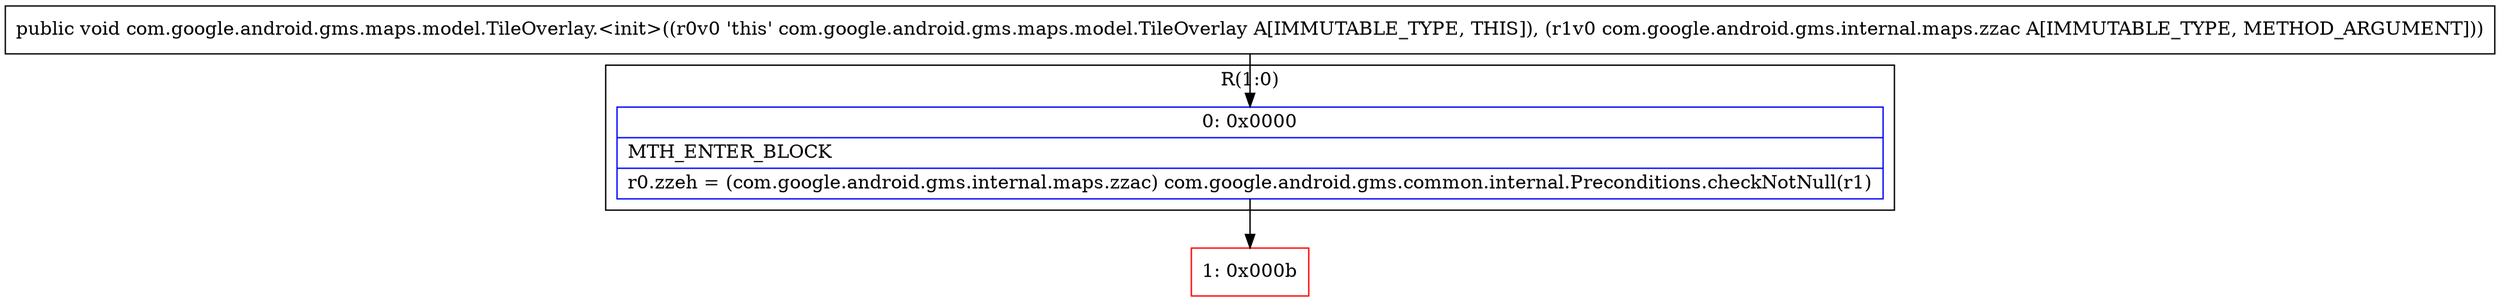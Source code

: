 digraph "CFG forcom.google.android.gms.maps.model.TileOverlay.\<init\>(Lcom\/google\/android\/gms\/internal\/maps\/zzac;)V" {
subgraph cluster_Region_1602660395 {
label = "R(1:0)";
node [shape=record,color=blue];
Node_0 [shape=record,label="{0\:\ 0x0000|MTH_ENTER_BLOCK\l|r0.zzeh = (com.google.android.gms.internal.maps.zzac) com.google.android.gms.common.internal.Preconditions.checkNotNull(r1)\l}"];
}
Node_1 [shape=record,color=red,label="{1\:\ 0x000b}"];
MethodNode[shape=record,label="{public void com.google.android.gms.maps.model.TileOverlay.\<init\>((r0v0 'this' com.google.android.gms.maps.model.TileOverlay A[IMMUTABLE_TYPE, THIS]), (r1v0 com.google.android.gms.internal.maps.zzac A[IMMUTABLE_TYPE, METHOD_ARGUMENT])) }"];
MethodNode -> Node_0;
Node_0 -> Node_1;
}

